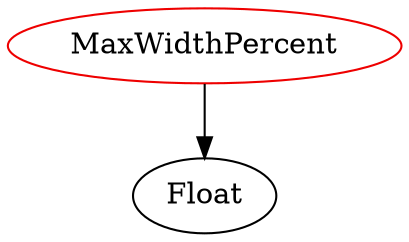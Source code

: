 digraph maxwidthpercent{
MaxWidthPercent -> Float;
MaxWidthPercent	[shape=oval, color=red2, label="MaxWidthPercent"];
}

